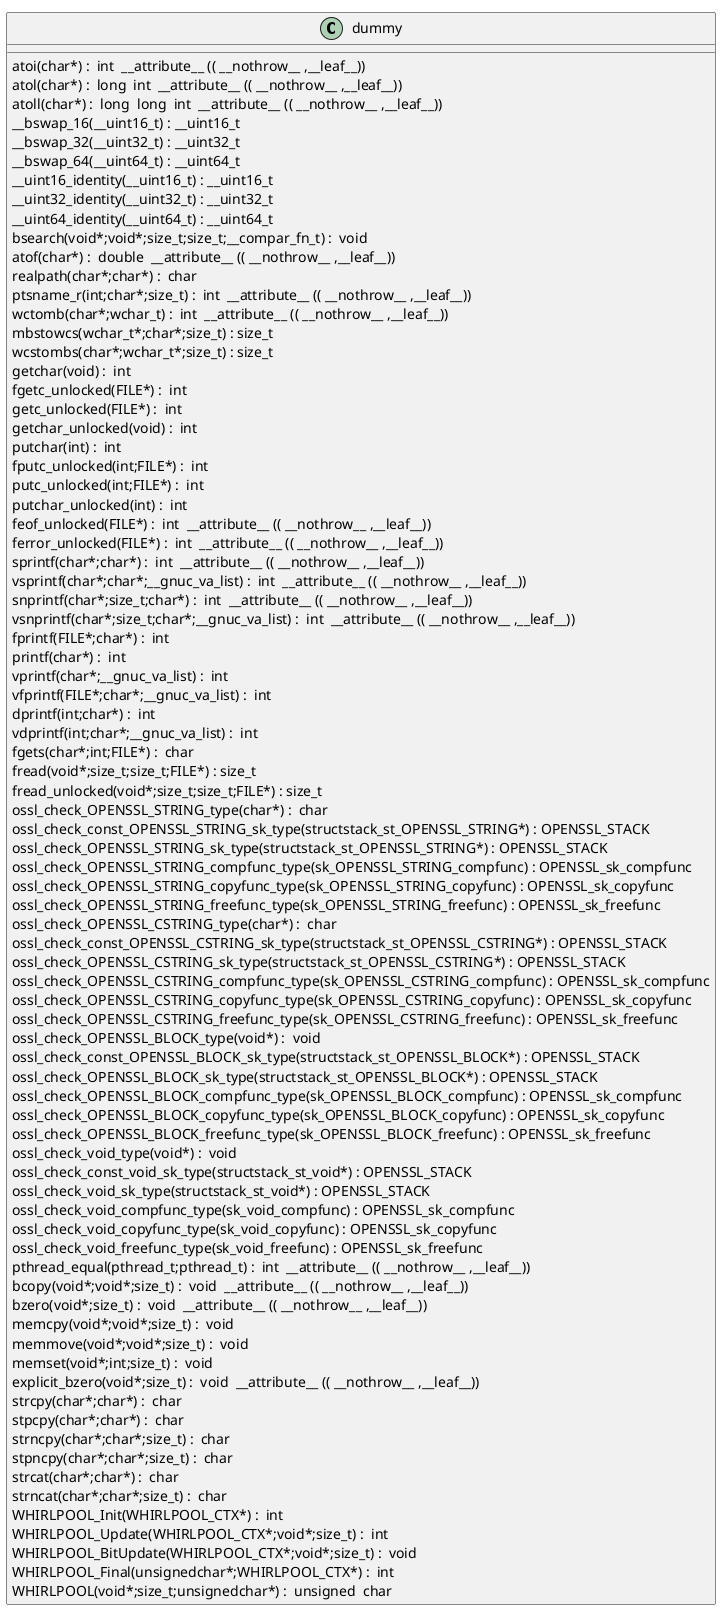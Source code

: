 @startuml
!pragma layout smetana
class dummy {
atoi(char*) :  int  __attribute__ (( __nothrow__ ,__leaf__)) [[[./../../.././qc/crypto/whrlpool/wp_dgst.c.html#201]]]
atol(char*) :  long  int  __attribute__ (( __nothrow__ ,__leaf__)) [[[./../../.././qc/crypto/whrlpool/wp_dgst.c.html#206]]]
atoll(char*) :  long  long  int  __attribute__ (( __nothrow__ ,__leaf__)) [[[./../../.././qc/crypto/whrlpool/wp_dgst.c.html#213]]]
__bswap_16(__uint16_t) : __uint16_t [[[./../../.././qc/crypto/whrlpool/wp_dgst.c.html#513]]]
__bswap_32(__uint32_t) : __uint32_t [[[./../../.././qc/crypto/whrlpool/wp_dgst.c.html#528]]]
__bswap_64(__uint64_t) : __uint64_t [[[./../../.././qc/crypto/whrlpool/wp_dgst.c.html#538]]]
__uint16_identity(__uint16_t) : __uint16_t [[[./../../.././qc/crypto/whrlpool/wp_dgst.c.html#550]]]
__uint32_identity(__uint32_t) : __uint32_t [[[./../../.././qc/crypto/whrlpool/wp_dgst.c.html#556]]]
__uint64_identity(__uint64_t) : __uint64_t [[[./../../.././qc/crypto/whrlpool/wp_dgst.c.html#562]]]
bsearch(void*;void*;size_t;size_t;__compar_fn_t) :  void  [[[./../../.././qc/crypto/whrlpool/wp_dgst.c.html#1230]]]
atof(char*) :  double  __attribute__ (( __nothrow__ ,__leaf__)) [[[./../../.././qc/crypto/whrlpool/wp_dgst.c.html#1]]]
realpath(char*;char*) :  char  [[[./../../.././qc/crypto/whrlpool/wp_dgst.c.html#1]]]
ptsname_r(int;char*;size_t) :  int  __attribute__ (( __nothrow__ ,__leaf__)) [[[./../../.././qc/crypto/whrlpool/wp_dgst.c.html#1]]]
wctomb(char*;wchar_t) :  int  __attribute__ (( __nothrow__ ,__leaf__)) [[[./../../.././qc/crypto/whrlpool/wp_dgst.c.html#1]]]
mbstowcs(wchar_t*;char*;size_t) : size_t [[[./../../.././qc/crypto/whrlpool/wp_dgst.c.html#1]]]
wcstombs(char*;wchar_t*;size_t) : size_t [[[./../../.././qc/crypto/whrlpool/wp_dgst.c.html#1]]]
getchar(void) :  int  [[[./../../.././qc/crypto/whrlpool/wp_dgst.c.html#1]]]
fgetc_unlocked(FILE*) :  int  [[[./../../.././qc/crypto/whrlpool/wp_dgst.c.html#1]]]
getc_unlocked(FILE*) :  int  [[[./../../.././qc/crypto/whrlpool/wp_dgst.c.html#1]]]
getchar_unlocked(void) :  int  [[[./../../.././qc/crypto/whrlpool/wp_dgst.c.html#1]]]
putchar(int) :  int  [[[./../../.././qc/crypto/whrlpool/wp_dgst.c.html#1]]]
fputc_unlocked(int;FILE*) :  int  [[[./../../.././qc/crypto/whrlpool/wp_dgst.c.html#1]]]
putc_unlocked(int;FILE*) :  int  [[[./../../.././qc/crypto/whrlpool/wp_dgst.c.html#1]]]
putchar_unlocked(int) :  int  [[[./../../.././qc/crypto/whrlpool/wp_dgst.c.html#1]]]
feof_unlocked(FILE*) :  int  __attribute__ (( __nothrow__ ,__leaf__)) [[[./../../.././qc/crypto/whrlpool/wp_dgst.c.html#1]]]
ferror_unlocked(FILE*) :  int  __attribute__ (( __nothrow__ ,__leaf__)) [[[./../../.././qc/crypto/whrlpool/wp_dgst.c.html#1]]]
sprintf(char*;char*) :  int  __attribute__ (( __nothrow__ ,__leaf__)) [[[./../../.././qc/crypto/whrlpool/wp_dgst.c.html#1]]]
vsprintf(char*;char*;__gnuc_va_list) :  int  __attribute__ (( __nothrow__ ,__leaf__)) [[[./../../.././qc/crypto/whrlpool/wp_dgst.c.html#1]]]
snprintf(char*;size_t;char*) :  int  __attribute__ (( __nothrow__ ,__leaf__)) [[[./../../.././qc/crypto/whrlpool/wp_dgst.c.html#1]]]
vsnprintf(char*;size_t;char*;__gnuc_va_list) :  int  __attribute__ (( __nothrow__ ,__leaf__)) [[[./../../.././qc/crypto/whrlpool/wp_dgst.c.html#1]]]
fprintf(FILE*;char*) :  int  [[[./../../.././qc/crypto/whrlpool/wp_dgst.c.html#1]]]
printf(char*) :  int  [[[./../../.././qc/crypto/whrlpool/wp_dgst.c.html#1]]]
vprintf(char*;__gnuc_va_list) :  int  [[[./../../.././qc/crypto/whrlpool/wp_dgst.c.html#1]]]
vfprintf(FILE*;char*;__gnuc_va_list) :  int  [[[./../../.././qc/crypto/whrlpool/wp_dgst.c.html#1]]]
dprintf(int;char*) :  int  [[[./../../.././qc/crypto/whrlpool/wp_dgst.c.html#1]]]
vdprintf(int;char*;__gnuc_va_list) :  int  [[[./../../.././qc/crypto/whrlpool/wp_dgst.c.html#1]]]
fgets(char*;int;FILE*) :  char  [[[./../../.././qc/crypto/whrlpool/wp_dgst.c.html#1]]]
fread(void*;size_t;size_t;FILE*) : size_t [[[./../../.././qc/crypto/whrlpool/wp_dgst.c.html#1]]]
fread_unlocked(void*;size_t;size_t;FILE*) : size_t [[[./../../.././qc/crypto/whrlpool/wp_dgst.c.html#1]]]
ossl_check_OPENSSL_STRING_type(char*) :  char  [[[./../../.././qc/crypto/whrlpool/wp_dgst.c.html#1]]]
ossl_check_const_OPENSSL_STRING_sk_type(structstack_st_OPENSSL_STRING*) : OPENSSL_STACK [[[./../../.././qc/crypto/whrlpool/wp_dgst.c.html#1]]]
ossl_check_OPENSSL_STRING_sk_type(structstack_st_OPENSSL_STRING*) : OPENSSL_STACK [[[./../../.././qc/crypto/whrlpool/wp_dgst.c.html#1]]]
ossl_check_OPENSSL_STRING_compfunc_type(sk_OPENSSL_STRING_compfunc) : OPENSSL_sk_compfunc [[[./../../.././qc/crypto/whrlpool/wp_dgst.c.html#1]]]
ossl_check_OPENSSL_STRING_copyfunc_type(sk_OPENSSL_STRING_copyfunc) : OPENSSL_sk_copyfunc [[[./../../.././qc/crypto/whrlpool/wp_dgst.c.html#1]]]
ossl_check_OPENSSL_STRING_freefunc_type(sk_OPENSSL_STRING_freefunc) : OPENSSL_sk_freefunc [[[./../../.././qc/crypto/whrlpool/wp_dgst.c.html#1]]]
ossl_check_OPENSSL_CSTRING_type(char*) :  char  [[[./../../.././qc/crypto/whrlpool/wp_dgst.c.html#1]]]
ossl_check_const_OPENSSL_CSTRING_sk_type(structstack_st_OPENSSL_CSTRING*) : OPENSSL_STACK [[[./../../.././qc/crypto/whrlpool/wp_dgst.c.html#1]]]
ossl_check_OPENSSL_CSTRING_sk_type(structstack_st_OPENSSL_CSTRING*) : OPENSSL_STACK [[[./../../.././qc/crypto/whrlpool/wp_dgst.c.html#1]]]
ossl_check_OPENSSL_CSTRING_compfunc_type(sk_OPENSSL_CSTRING_compfunc) : OPENSSL_sk_compfunc [[[./../../.././qc/crypto/whrlpool/wp_dgst.c.html#1]]]
ossl_check_OPENSSL_CSTRING_copyfunc_type(sk_OPENSSL_CSTRING_copyfunc) : OPENSSL_sk_copyfunc [[[./../../.././qc/crypto/whrlpool/wp_dgst.c.html#1]]]
ossl_check_OPENSSL_CSTRING_freefunc_type(sk_OPENSSL_CSTRING_freefunc) : OPENSSL_sk_freefunc [[[./../../.././qc/crypto/whrlpool/wp_dgst.c.html#1]]]
ossl_check_OPENSSL_BLOCK_type(void*) :  void  [[[./../../.././qc/crypto/whrlpool/wp_dgst.c.html#1]]]
ossl_check_const_OPENSSL_BLOCK_sk_type(structstack_st_OPENSSL_BLOCK*) : OPENSSL_STACK [[[./../../.././qc/crypto/whrlpool/wp_dgst.c.html#1]]]
ossl_check_OPENSSL_BLOCK_sk_type(structstack_st_OPENSSL_BLOCK*) : OPENSSL_STACK [[[./../../.././qc/crypto/whrlpool/wp_dgst.c.html#1]]]
ossl_check_OPENSSL_BLOCK_compfunc_type(sk_OPENSSL_BLOCK_compfunc) : OPENSSL_sk_compfunc [[[./../../.././qc/crypto/whrlpool/wp_dgst.c.html#1]]]
ossl_check_OPENSSL_BLOCK_copyfunc_type(sk_OPENSSL_BLOCK_copyfunc) : OPENSSL_sk_copyfunc [[[./../../.././qc/crypto/whrlpool/wp_dgst.c.html#1]]]
ossl_check_OPENSSL_BLOCK_freefunc_type(sk_OPENSSL_BLOCK_freefunc) : OPENSSL_sk_freefunc [[[./../../.././qc/crypto/whrlpool/wp_dgst.c.html#1]]]
ossl_check_void_type(void*) :  void  [[[./../../.././qc/crypto/whrlpool/wp_dgst.c.html#1]]]
ossl_check_const_void_sk_type(structstack_st_void*) : OPENSSL_STACK [[[./../../.././qc/crypto/whrlpool/wp_dgst.c.html#1]]]
ossl_check_void_sk_type(structstack_st_void*) : OPENSSL_STACK [[[./../../.././qc/crypto/whrlpool/wp_dgst.c.html#1]]]
ossl_check_void_compfunc_type(sk_void_compfunc) : OPENSSL_sk_compfunc [[[./../../.././qc/crypto/whrlpool/wp_dgst.c.html#1]]]
ossl_check_void_copyfunc_type(sk_void_copyfunc) : OPENSSL_sk_copyfunc [[[./../../.././qc/crypto/whrlpool/wp_dgst.c.html#1]]]
ossl_check_void_freefunc_type(sk_void_freefunc) : OPENSSL_sk_freefunc [[[./../../.././qc/crypto/whrlpool/wp_dgst.c.html#1]]]
pthread_equal(pthread_t;pthread_t) :  int  __attribute__ (( __nothrow__ ,__leaf__)) [[[./../../.././qc/crypto/whrlpool/wp_dgst.c.html#1]]]
bcopy(void*;void*;size_t) :  void  __attribute__ (( __nothrow__ ,__leaf__)) [[[./../../.././qc/crypto/whrlpool/wp_dgst.c.html#1]]]
bzero(void*;size_t) :  void  __attribute__ (( __nothrow__ ,__leaf__)) [[[./../../.././qc/crypto/whrlpool/wp_dgst.c.html#1]]]
memcpy(void*;void*;size_t) :  void  [[[./../../.././qc/crypto/whrlpool/wp_dgst.c.html#1]]]
memmove(void*;void*;size_t) :  void  [[[./../../.././qc/crypto/whrlpool/wp_dgst.c.html#1]]]
memset(void*;int;size_t) :  void  [[[./../../.././qc/crypto/whrlpool/wp_dgst.c.html#1]]]
explicit_bzero(void*;size_t) :  void  __attribute__ (( __nothrow__ ,__leaf__)) [[[./../../.././qc/crypto/whrlpool/wp_dgst.c.html#1]]]
strcpy(char*;char*) :  char  [[[./../../.././qc/crypto/whrlpool/wp_dgst.c.html#1]]]
stpcpy(char*;char*) :  char  [[[./../../.././qc/crypto/whrlpool/wp_dgst.c.html#1]]]
strncpy(char*;char*;size_t) :  char  [[[./../../.././qc/crypto/whrlpool/wp_dgst.c.html#1]]]
stpncpy(char*;char*;size_t) :  char  [[[./../../.././qc/crypto/whrlpool/wp_dgst.c.html#1]]]
strcat(char*;char*) :  char  [[[./../../.././qc/crypto/whrlpool/wp_dgst.c.html#1]]]
strncat(char*;char*;size_t) :  char  [[[./../../.././qc/crypto/whrlpool/wp_dgst.c.html#1]]]
WHIRLPOOL_Init(WHIRLPOOL_CTX*) :  int  [[[./../../.././qc/crypto/whrlpool/wp_dgst.c.html#1]]]
WHIRLPOOL_Update(WHIRLPOOL_CTX*;void*;size_t) :  int  [[[./../../.././qc/crypto/whrlpool/wp_dgst.c.html#1]]]
WHIRLPOOL_BitUpdate(WHIRLPOOL_CTX*;void*;size_t) :  void  [[[./../../.././qc/crypto/whrlpool/wp_dgst.c.html#1]]]
WHIRLPOOL_Final(unsignedchar*;WHIRLPOOL_CTX*) :  int  [[[./../../.././qc/crypto/whrlpool/wp_dgst.c.html#1]]]
WHIRLPOOL(void*;size_t;unsignedchar*) :  unsigned  char  [[[./../../.././qc/crypto/whrlpool/wp_dgst.c.html#1]]]
} 
@enduml
